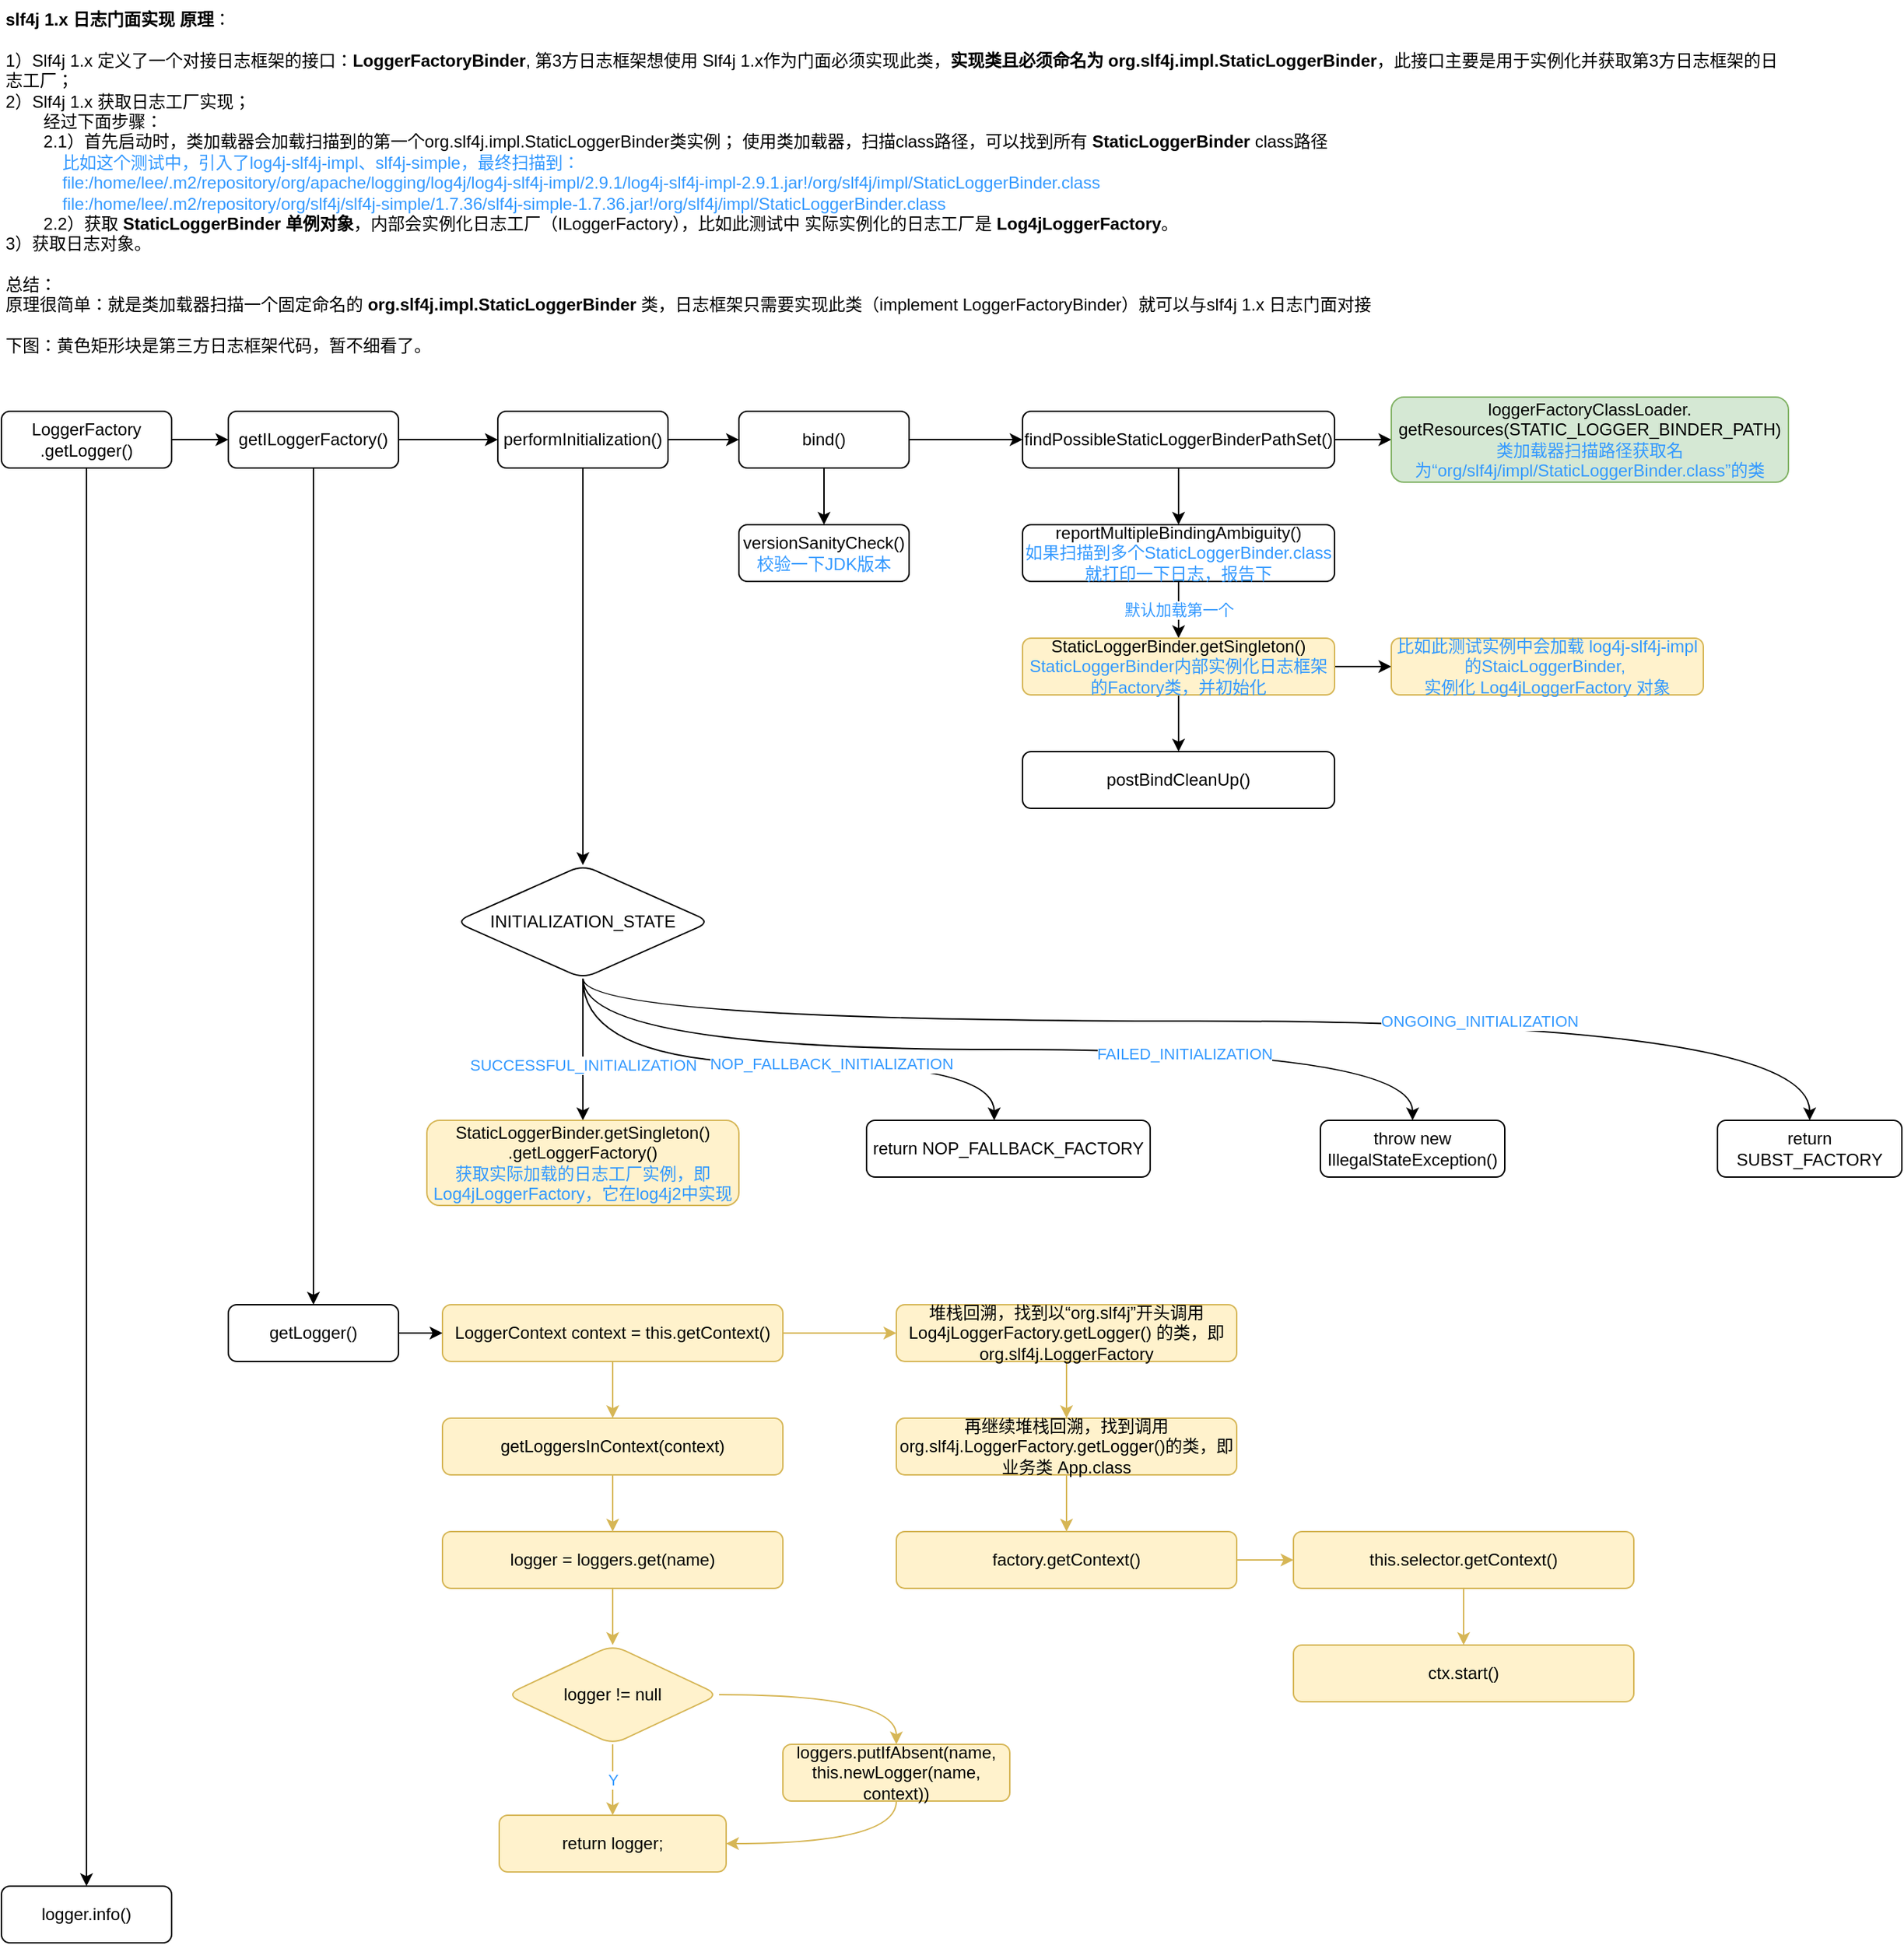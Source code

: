 <mxfile version="16.1.2" type="device"><diagram id="Uglb-Kuuv-U4i-pXOOdl" name="第 1 页"><mxGraphModel dx="1220" dy="766" grid="1" gridSize="10" guides="1" tooltips="1" connect="1" arrows="1" fold="1" page="1" pageScale="1" pageWidth="827" pageHeight="1169" math="0" shadow="0"><root><mxCell id="0"/><mxCell id="1" parent="0"/><mxCell id="G476fMDqaVRyCabVzG4g-5" value="" style="edgeStyle=orthogonalEdgeStyle;rounded=0;orthogonalLoop=1;jettySize=auto;html=1;" parent="1" source="G476fMDqaVRyCabVzG4g-1" target="G476fMDqaVRyCabVzG4g-4" edge="1"><mxGeometry relative="1" as="geometry"/></mxCell><mxCell id="G476fMDqaVRyCabVzG4g-56" value="" style="edgeStyle=orthogonalEdgeStyle;curved=1;orthogonalLoop=1;jettySize=auto;html=1;fontColor=#3399FF;" parent="1" source="G476fMDqaVRyCabVzG4g-1" target="G476fMDqaVRyCabVzG4g-55" edge="1"><mxGeometry relative="1" as="geometry"/></mxCell><mxCell id="G476fMDqaVRyCabVzG4g-1" value="LoggerFactory&lt;br&gt;.getLogger()" style="rounded=1;whiteSpace=wrap;html=1;" parent="1" vertex="1"><mxGeometry x="79" y="330" width="120" height="40" as="geometry"/></mxCell><mxCell id="G476fMDqaVRyCabVzG4g-7" value="" style="edgeStyle=orthogonalEdgeStyle;rounded=0;orthogonalLoop=1;jettySize=auto;html=1;" parent="1" source="G476fMDqaVRyCabVzG4g-4" target="G476fMDqaVRyCabVzG4g-6" edge="1"><mxGeometry relative="1" as="geometry"/></mxCell><mxCell id="QIkWPBV44QaK43MOGKpH-3" value="" style="edgeStyle=orthogonalEdgeStyle;rounded=0;orthogonalLoop=1;jettySize=auto;html=1;fontColor=#3399FF;" edge="1" parent="1" source="G476fMDqaVRyCabVzG4g-4" target="QIkWPBV44QaK43MOGKpH-2"><mxGeometry relative="1" as="geometry"/></mxCell><mxCell id="G476fMDqaVRyCabVzG4g-4" value="getILoggerFactory()" style="rounded=1;whiteSpace=wrap;html=1;" parent="1" vertex="1"><mxGeometry x="239" y="330" width="120" height="40" as="geometry"/></mxCell><mxCell id="G476fMDqaVRyCabVzG4g-12" value="" style="edgeStyle=orthogonalEdgeStyle;rounded=0;orthogonalLoop=1;jettySize=auto;html=1;" parent="1" source="G476fMDqaVRyCabVzG4g-6" target="G476fMDqaVRyCabVzG4g-11" edge="1"><mxGeometry relative="1" as="geometry"/></mxCell><mxCell id="WdpYKe4MlO8m1BIZu_K2-1" style="edgeStyle=orthogonalEdgeStyle;orthogonalLoop=1;jettySize=auto;html=1;exitX=0.5;exitY=1;exitDx=0;exitDy=0;fontColor=#3399FF;curved=1;" parent="1" source="G476fMDqaVRyCabVzG4g-6" target="G476fMDqaVRyCabVzG4g-9" edge="1"><mxGeometry relative="1" as="geometry"/></mxCell><mxCell id="G476fMDqaVRyCabVzG4g-6" value="performInitialization()" style="rounded=1;whiteSpace=wrap;html=1;" parent="1" vertex="1"><mxGeometry x="429" y="330" width="120" height="40" as="geometry"/></mxCell><mxCell id="G476fMDqaVRyCabVzG4g-31" value="SUCCESSFUL_INITIALIZATION" style="edgeStyle=orthogonalEdgeStyle;curved=1;orthogonalLoop=1;jettySize=auto;html=1;exitX=0.5;exitY=1;exitDx=0;exitDy=0;entryX=0.5;entryY=0;entryDx=0;entryDy=0;fontColor=#3399FF;" parent="1" source="G476fMDqaVRyCabVzG4g-9" target="G476fMDqaVRyCabVzG4g-29" edge="1"><mxGeometry x="0.218" relative="1" as="geometry"><mxPoint as="offset"/></mxGeometry></mxCell><mxCell id="G476fMDqaVRyCabVzG4g-33" value="NOP_FALLBACK_INITIALIZATION" style="edgeStyle=orthogonalEdgeStyle;curved=1;orthogonalLoop=1;jettySize=auto;html=1;exitX=0.5;exitY=1;exitDx=0;exitDy=0;fontColor=#3399FF;" parent="1" source="G476fMDqaVRyCabVzG4g-9" target="G476fMDqaVRyCabVzG4g-32" edge="1"><mxGeometry x="0.209" relative="1" as="geometry"><Array as="points"><mxPoint x="489" y="790"/><mxPoint x="779" y="790"/></Array><mxPoint x="-1" as="offset"/></mxGeometry></mxCell><mxCell id="G476fMDqaVRyCabVzG4g-35" style="edgeStyle=orthogonalEdgeStyle;curved=1;orthogonalLoop=1;jettySize=auto;html=1;exitX=0.5;exitY=1;exitDx=0;exitDy=0;entryX=0.5;entryY=0;entryDx=0;entryDy=0;fontColor=#3399FF;" parent="1" source="G476fMDqaVRyCabVzG4g-9" target="G476fMDqaVRyCabVzG4g-34" edge="1"><mxGeometry relative="1" as="geometry"><Array as="points"><mxPoint x="489" y="780"/><mxPoint x="1074" y="780"/></Array></mxGeometry></mxCell><mxCell id="G476fMDqaVRyCabVzG4g-37" value="FAILED_INITIALIZATION" style="edgeLabel;html=1;align=center;verticalAlign=middle;resizable=0;points=[];fontColor=#3399FF;" parent="G476fMDqaVRyCabVzG4g-35" vertex="1" connectable="0"><mxGeometry x="0.384" y="-3" relative="1" as="geometry"><mxPoint as="offset"/></mxGeometry></mxCell><mxCell id="G476fMDqaVRyCabVzG4g-39" style="edgeStyle=orthogonalEdgeStyle;curved=1;orthogonalLoop=1;jettySize=auto;html=1;exitX=0.5;exitY=1;exitDx=0;exitDy=0;entryX=0.5;entryY=0;entryDx=0;entryDy=0;fontColor=#3399FF;" parent="1" source="G476fMDqaVRyCabVzG4g-9" target="G476fMDqaVRyCabVzG4g-38" edge="1"><mxGeometry relative="1" as="geometry"><Array as="points"><mxPoint x="489" y="760"/><mxPoint x="1354" y="760"/></Array></mxGeometry></mxCell><mxCell id="G476fMDqaVRyCabVzG4g-40" value="ONGOING_INITIALIZATION" style="edgeLabel;html=1;align=center;verticalAlign=middle;resizable=0;points=[];fontColor=#3399FF;" parent="G476fMDqaVRyCabVzG4g-39" vertex="1" connectable="0"><mxGeometry x="0.371" relative="1" as="geometry"><mxPoint as="offset"/></mxGeometry></mxCell><mxCell id="G476fMDqaVRyCabVzG4g-9" value="INITIALIZATION_STATE" style="rhombus;whiteSpace=wrap;html=1;rounded=1;" parent="1" vertex="1"><mxGeometry x="399" y="650" width="180" height="80" as="geometry"/></mxCell><mxCell id="G476fMDqaVRyCabVzG4g-14" value="" style="edgeStyle=orthogonalEdgeStyle;rounded=0;orthogonalLoop=1;jettySize=auto;html=1;" parent="1" source="G476fMDqaVRyCabVzG4g-11" target="G476fMDqaVRyCabVzG4g-13" edge="1"><mxGeometry relative="1" as="geometry"/></mxCell><mxCell id="G476fMDqaVRyCabVzG4g-26" value="" style="edgeStyle=orthogonalEdgeStyle;rounded=0;orthogonalLoop=1;jettySize=auto;html=1;fontColor=#3399FF;" parent="1" source="G476fMDqaVRyCabVzG4g-11" target="G476fMDqaVRyCabVzG4g-25" edge="1"><mxGeometry relative="1" as="geometry"/></mxCell><mxCell id="G476fMDqaVRyCabVzG4g-11" value="bind()" style="rounded=1;whiteSpace=wrap;html=1;" parent="1" vertex="1"><mxGeometry x="599" y="330" width="120" height="40" as="geometry"/></mxCell><mxCell id="G476fMDqaVRyCabVzG4g-16" value="" style="edgeStyle=orthogonalEdgeStyle;rounded=0;orthogonalLoop=1;jettySize=auto;html=1;" parent="1" source="G476fMDqaVRyCabVzG4g-13" target="G476fMDqaVRyCabVzG4g-15" edge="1"><mxGeometry relative="1" as="geometry"/></mxCell><mxCell id="G476fMDqaVRyCabVzG4g-18" value="" style="edgeStyle=orthogonalEdgeStyle;rounded=0;orthogonalLoop=1;jettySize=auto;html=1;fontColor=#3399FF;" parent="1" source="G476fMDqaVRyCabVzG4g-13" target="G476fMDqaVRyCabVzG4g-17" edge="1"><mxGeometry relative="1" as="geometry"/></mxCell><mxCell id="G476fMDqaVRyCabVzG4g-13" value="findPossibleStaticLoggerBinderPathSet()" style="rounded=1;whiteSpace=wrap;html=1;" parent="1" vertex="1"><mxGeometry x="799" y="330" width="220" height="40" as="geometry"/></mxCell><mxCell id="G476fMDqaVRyCabVzG4g-15" value="loggerFactoryClassLoader.&lt;br&gt;getResources(STATIC_LOGGER_BINDER_PATH)&lt;br&gt;&lt;font color=&quot;#3399ff&quot;&gt;类加载器扫描路径获取名为“org/slf4j/impl/StaticLoggerBinder.class”的类&lt;/font&gt;" style="rounded=1;whiteSpace=wrap;html=1;fillColor=#d5e8d4;strokeColor=#82b366;" parent="1" vertex="1"><mxGeometry x="1059" y="320" width="280" height="60" as="geometry"/></mxCell><mxCell id="G476fMDqaVRyCabVzG4g-20" value="默认加载第一个" style="edgeStyle=orthogonalEdgeStyle;rounded=0;orthogonalLoop=1;jettySize=auto;html=1;fontColor=#3399FF;" parent="1" source="G476fMDqaVRyCabVzG4g-17" target="G476fMDqaVRyCabVzG4g-19" edge="1"><mxGeometry relative="1" as="geometry"/></mxCell><mxCell id="G476fMDqaVRyCabVzG4g-17" value="reportMultipleBindingAmbiguity()&lt;br&gt;&lt;font color=&quot;#3399ff&quot;&gt;如果扫描到多个StaticLoggerBinder.class就打印一下日志，报告下&lt;/font&gt;" style="rounded=1;whiteSpace=wrap;html=1;" parent="1" vertex="1"><mxGeometry x="799" y="410" width="220" height="40" as="geometry"/></mxCell><mxCell id="G476fMDqaVRyCabVzG4g-22" value="" style="edgeStyle=orthogonalEdgeStyle;rounded=0;orthogonalLoop=1;jettySize=auto;html=1;fontColor=#3399FF;" parent="1" source="G476fMDqaVRyCabVzG4g-19" target="G476fMDqaVRyCabVzG4g-21" edge="1"><mxGeometry relative="1" as="geometry"/></mxCell><mxCell id="G476fMDqaVRyCabVzG4g-24" value="" style="edgeStyle=orthogonalEdgeStyle;rounded=0;orthogonalLoop=1;jettySize=auto;html=1;fontColor=#3399FF;" parent="1" source="G476fMDqaVRyCabVzG4g-19" target="G476fMDqaVRyCabVzG4g-23" edge="1"><mxGeometry relative="1" as="geometry"/></mxCell><mxCell id="G476fMDqaVRyCabVzG4g-19" value="StaticLoggerBinder.getSingleton()&lt;br&gt;&lt;font color=&quot;#3399ff&quot;&gt;StaticLoggerBinder内部实例化日志框架的Factory类，并初始化&lt;/font&gt;" style="rounded=1;whiteSpace=wrap;html=1;fillColor=#fff2cc;strokeColor=#d6b656;" parent="1" vertex="1"><mxGeometry x="799" y="490" width="220" height="40" as="geometry"/></mxCell><mxCell id="G476fMDqaVRyCabVzG4g-21" value="&lt;font color=&quot;#3399ff&quot;&gt;比如此测试实例中会加载 log4j-slf4j-impl 的StaicLoggerBinder,&amp;nbsp;&lt;br&gt;实例化&amp;nbsp;Log4jLoggerFactory 对象&lt;/font&gt;" style="rounded=1;whiteSpace=wrap;html=1;fillColor=#fff2cc;strokeColor=#d6b656;" parent="1" vertex="1"><mxGeometry x="1059" y="490" width="220" height="40" as="geometry"/></mxCell><mxCell id="G476fMDqaVRyCabVzG4g-23" value="postBindCleanUp()" style="rounded=1;whiteSpace=wrap;html=1;" parent="1" vertex="1"><mxGeometry x="799" y="570" width="220" height="40" as="geometry"/></mxCell><mxCell id="G476fMDqaVRyCabVzG4g-25" value="versionSanityCheck()&lt;br&gt;&lt;font color=&quot;#3399ff&quot;&gt;校验一下JDK版本&lt;/font&gt;" style="rounded=1;whiteSpace=wrap;html=1;" parent="1" vertex="1"><mxGeometry x="599" y="410" width="120" height="40" as="geometry"/></mxCell><mxCell id="G476fMDqaVRyCabVzG4g-29" value="StaticLoggerBinder.getSingleton()&lt;br&gt;.getLoggerFactory()&lt;br&gt;&lt;font color=&quot;#3399ff&quot;&gt;获取实际加载的日志工厂实例，即 Log4jLoggerFactory，它在log4j2中实现&lt;/font&gt;" style="rounded=1;whiteSpace=wrap;html=1;fillColor=#fff2cc;strokeColor=#d6b656;" parent="1" vertex="1"><mxGeometry x="379" y="830" width="220" height="60" as="geometry"/></mxCell><mxCell id="G476fMDqaVRyCabVzG4g-32" value="return&amp;nbsp;NOP_FALLBACK_FACTORY" style="rounded=1;whiteSpace=wrap;html=1;" parent="1" vertex="1"><mxGeometry x="689" y="830" width="200" height="40" as="geometry"/></mxCell><mxCell id="G476fMDqaVRyCabVzG4g-34" value="throw new IllegalStateException()" style="rounded=1;whiteSpace=wrap;html=1;" parent="1" vertex="1"><mxGeometry x="1009" y="830" width="130" height="40" as="geometry"/></mxCell><mxCell id="G476fMDqaVRyCabVzG4g-38" value="return SUBST_FACTORY" style="rounded=1;whiteSpace=wrap;html=1;" parent="1" vertex="1"><mxGeometry x="1289" y="830" width="130" height="40" as="geometry"/></mxCell><mxCell id="G476fMDqaVRyCabVzG4g-44" value="" style="edgeStyle=orthogonalEdgeStyle;curved=1;orthogonalLoop=1;jettySize=auto;html=1;fontColor=#3399FF;fillColor=#fff2cc;strokeColor=#d6b656;" parent="1" source="G476fMDqaVRyCabVzG4g-41" target="G476fMDqaVRyCabVzG4g-43" edge="1"><mxGeometry relative="1" as="geometry"/></mxCell><mxCell id="G476fMDqaVRyCabVzG4g-58" value="" style="edgeStyle=orthogonalEdgeStyle;curved=1;orthogonalLoop=1;jettySize=auto;html=1;fontColor=#3399FF;fillColor=#fff2cc;strokeColor=#d6b656;" parent="1" source="G476fMDqaVRyCabVzG4g-41" target="G476fMDqaVRyCabVzG4g-57" edge="1"><mxGeometry relative="1" as="geometry"/></mxCell><mxCell id="G476fMDqaVRyCabVzG4g-41" value="LoggerContext context = this.getContext()" style="rounded=1;whiteSpace=wrap;html=1;fillColor=#fff2cc;strokeColor=#d6b656;" parent="1" vertex="1"><mxGeometry x="390" y="960" width="240" height="40" as="geometry"/></mxCell><mxCell id="G476fMDqaVRyCabVzG4g-46" value="" style="edgeStyle=orthogonalEdgeStyle;curved=1;orthogonalLoop=1;jettySize=auto;html=1;fontColor=#3399FF;fillColor=#fff2cc;strokeColor=#d6b656;" parent="1" source="G476fMDqaVRyCabVzG4g-43" target="G476fMDqaVRyCabVzG4g-45" edge="1"><mxGeometry relative="1" as="geometry"/></mxCell><mxCell id="G476fMDqaVRyCabVzG4g-43" value="getLoggersInContext(context)" style="rounded=1;whiteSpace=wrap;html=1;fillColor=#fff2cc;strokeColor=#d6b656;" parent="1" vertex="1"><mxGeometry x="390" y="1040" width="240" height="40" as="geometry"/></mxCell><mxCell id="G476fMDqaVRyCabVzG4g-48" value="" style="edgeStyle=orthogonalEdgeStyle;curved=1;orthogonalLoop=1;jettySize=auto;html=1;fontColor=#3399FF;fillColor=#fff2cc;strokeColor=#d6b656;" parent="1" source="G476fMDqaVRyCabVzG4g-45" target="G476fMDqaVRyCabVzG4g-47" edge="1"><mxGeometry relative="1" as="geometry"/></mxCell><mxCell id="G476fMDqaVRyCabVzG4g-45" value="logger = loggers.get(name)" style="rounded=1;whiteSpace=wrap;html=1;fillColor=#fff2cc;strokeColor=#d6b656;" parent="1" vertex="1"><mxGeometry x="390" y="1120" width="240" height="40" as="geometry"/></mxCell><mxCell id="G476fMDqaVRyCabVzG4g-50" value="Y" style="edgeStyle=orthogonalEdgeStyle;curved=1;orthogonalLoop=1;jettySize=auto;html=1;fontColor=#3399FF;fillColor=#fff2cc;strokeColor=#d6b656;" parent="1" source="G476fMDqaVRyCabVzG4g-47" target="G476fMDqaVRyCabVzG4g-49" edge="1"><mxGeometry relative="1" as="geometry"/></mxCell><mxCell id="G476fMDqaVRyCabVzG4g-53" style="edgeStyle=orthogonalEdgeStyle;curved=1;orthogonalLoop=1;jettySize=auto;html=1;exitX=1;exitY=0.5;exitDx=0;exitDy=0;entryX=0.5;entryY=0;entryDx=0;entryDy=0;fontColor=#3399FF;fillColor=#fff2cc;strokeColor=#d6b656;" parent="1" source="G476fMDqaVRyCabVzG4g-47" target="G476fMDqaVRyCabVzG4g-52" edge="1"><mxGeometry relative="1" as="geometry"/></mxCell><mxCell id="G476fMDqaVRyCabVzG4g-47" value="logger != null" style="rhombus;whiteSpace=wrap;html=1;rounded=1;fillColor=#fff2cc;strokeColor=#d6b656;" parent="1" vertex="1"><mxGeometry x="435" y="1200" width="150" height="70" as="geometry"/></mxCell><mxCell id="G476fMDqaVRyCabVzG4g-49" value="return logger;" style="whiteSpace=wrap;html=1;rounded=1;fillColor=#fff2cc;strokeColor=#d6b656;" parent="1" vertex="1"><mxGeometry x="430" y="1320" width="160" height="40" as="geometry"/></mxCell><mxCell id="G476fMDqaVRyCabVzG4g-54" style="edgeStyle=orthogonalEdgeStyle;curved=1;orthogonalLoop=1;jettySize=auto;html=1;exitX=0.5;exitY=1;exitDx=0;exitDy=0;entryX=1;entryY=0.5;entryDx=0;entryDy=0;fontColor=#3399FF;fillColor=#fff2cc;strokeColor=#d6b656;" parent="1" source="G476fMDqaVRyCabVzG4g-52" target="G476fMDqaVRyCabVzG4g-49" edge="1"><mxGeometry relative="1" as="geometry"/></mxCell><mxCell id="G476fMDqaVRyCabVzG4g-52" value="loggers.putIfAbsent(name, this.newLogger(name, context))" style="whiteSpace=wrap;html=1;rounded=1;fillColor=#fff2cc;strokeColor=#d6b656;" parent="1" vertex="1"><mxGeometry x="630" y="1270" width="160" height="40" as="geometry"/></mxCell><mxCell id="G476fMDqaVRyCabVzG4g-55" value="logger.info()" style="rounded=1;whiteSpace=wrap;html=1;" parent="1" vertex="1"><mxGeometry x="79" y="1370" width="120" height="40" as="geometry"/></mxCell><mxCell id="G476fMDqaVRyCabVzG4g-60" value="" style="edgeStyle=orthogonalEdgeStyle;curved=1;orthogonalLoop=1;jettySize=auto;html=1;fontColor=#3399FF;fillColor=#fff2cc;strokeColor=#d6b656;" parent="1" source="G476fMDqaVRyCabVzG4g-57" target="G476fMDqaVRyCabVzG4g-59" edge="1"><mxGeometry relative="1" as="geometry"/></mxCell><mxCell id="G476fMDqaVRyCabVzG4g-57" value="堆栈回溯，找到以“org.slf4j”开头调用Log4jLoggerFactory.getLogger() 的类，即org.slf4j.LoggerFactory" style="rounded=1;whiteSpace=wrap;html=1;fillColor=#fff2cc;strokeColor=#d6b656;" parent="1" vertex="1"><mxGeometry x="710" y="960" width="240" height="40" as="geometry"/></mxCell><mxCell id="G476fMDqaVRyCabVzG4g-62" value="" style="edgeStyle=orthogonalEdgeStyle;curved=1;orthogonalLoop=1;jettySize=auto;html=1;fontColor=#3399FF;fillColor=#fff2cc;strokeColor=#d6b656;" parent="1" source="G476fMDqaVRyCabVzG4g-59" target="G476fMDqaVRyCabVzG4g-61" edge="1"><mxGeometry relative="1" as="geometry"/></mxCell><mxCell id="G476fMDqaVRyCabVzG4g-59" value="再继续堆栈回溯，找到调用org.slf4j.LoggerFactory.getLogger()的类，即业务类 App.class" style="rounded=1;whiteSpace=wrap;html=1;fillColor=#fff2cc;strokeColor=#d6b656;" parent="1" vertex="1"><mxGeometry x="710" y="1040" width="240" height="40" as="geometry"/></mxCell><mxCell id="G476fMDqaVRyCabVzG4g-64" value="" style="edgeStyle=orthogonalEdgeStyle;curved=1;orthogonalLoop=1;jettySize=auto;html=1;fontColor=#3399FF;fillColor=#fff2cc;strokeColor=#d6b656;" parent="1" source="G476fMDqaVRyCabVzG4g-61" target="G476fMDqaVRyCabVzG4g-63" edge="1"><mxGeometry relative="1" as="geometry"/></mxCell><mxCell id="G476fMDqaVRyCabVzG4g-61" value="factory.getContext()" style="rounded=1;whiteSpace=wrap;html=1;fillColor=#fff2cc;strokeColor=#d6b656;" parent="1" vertex="1"><mxGeometry x="710" y="1120" width="240" height="40" as="geometry"/></mxCell><mxCell id="G476fMDqaVRyCabVzG4g-66" value="" style="edgeStyle=orthogonalEdgeStyle;curved=1;orthogonalLoop=1;jettySize=auto;html=1;fontColor=#3399FF;fillColor=#fff2cc;strokeColor=#d6b656;" parent="1" source="G476fMDqaVRyCabVzG4g-63" target="G476fMDqaVRyCabVzG4g-65" edge="1"><mxGeometry relative="1" as="geometry"/></mxCell><mxCell id="G476fMDqaVRyCabVzG4g-63" value="this.selector.getContext()" style="rounded=1;whiteSpace=wrap;html=1;fillColor=#fff2cc;strokeColor=#d6b656;" parent="1" vertex="1"><mxGeometry x="990" y="1120" width="240" height="40" as="geometry"/></mxCell><mxCell id="G476fMDqaVRyCabVzG4g-65" value="ctx.start()" style="rounded=1;whiteSpace=wrap;html=1;fillColor=#fff2cc;strokeColor=#d6b656;" parent="1" vertex="1"><mxGeometry x="990" y="1200" width="240" height="40" as="geometry"/></mxCell><mxCell id="QIkWPBV44QaK43MOGKpH-1" value="&lt;b&gt;slf4j 1.x 日志门面实现 原理&lt;/b&gt;：&lt;br&gt;&lt;br&gt;&lt;span style=&quot;text-align: center&quot;&gt;1）Slf4j 1.x 定义了一个对接日志框架的接口：&lt;/span&gt;&lt;span style=&quot;text-align: center&quot;&gt;&lt;b&gt;LoggerFactoryBinder&lt;/b&gt;&lt;/span&gt;&lt;span style=&quot;text-align: center&quot;&gt;, 第3方日志框架想使用 Slf4j 1.x作为门面必须实现此类，&lt;b&gt;实现类且必须命名为 org.slf4j.impl.StaticLoggerBinder&lt;/b&gt;，此接口主要是用于实例化并获取第3方日志框架的日志工厂；&lt;br&gt;2）&lt;/span&gt;&lt;span style=&quot;text-align: center&quot;&gt;Slf4j 1.x 获取日志工厂实现&lt;/span&gt;&lt;span style=&quot;text-align: center&quot;&gt;；&lt;br&gt;&lt;span&gt;&#9;&lt;/span&gt;&lt;span&gt;&#9;&lt;/span&gt;&lt;span style=&quot;white-space: pre&quot;&gt;&#9;&lt;/span&gt;经过下面步骤：&lt;br&gt;&lt;span&gt;&lt;/span&gt;&lt;span&gt;&#9;&lt;/span&gt;&lt;span style=&quot;white-space: pre&quot;&gt;&#9;&lt;/span&gt;2.1）首先启动时，类加载器会加载扫描到的第一个org.slf4j.impl.StaticLoggerBinder类实例； 使用类加载器，扫描class路径，可以找到所有&amp;nbsp;&lt;/span&gt;&lt;b style=&quot;text-align: center&quot;&gt;StaticLoggerBinder &lt;/b&gt;&lt;span style=&quot;text-align: center&quot;&gt;class路径&lt;br&gt;&lt;span&gt;&#9;&lt;/span&gt;&lt;span&gt;&#9;&lt;/span&gt;&lt;span&gt;&#9;&lt;/span&gt;&lt;span&gt;&#9;&lt;/span&gt;&lt;/span&gt;&lt;blockquote style=&quot;margin: 0 0 0 40px ; border: none ; padding: 0px&quot;&gt;&lt;span style=&quot;text-align: center&quot;&gt;&lt;font color=&quot;#3399ff&quot;&gt;比如这个测试中，引入了log4j-slf4j-impl、slf4j-simple，最终扫描到：&lt;br&gt;&lt;/font&gt;&lt;/span&gt;&lt;font color=&quot;#3399ff&quot;&gt;&lt;span style=&quot;text-align: center&quot;&gt;file:/home/lee/.m2/repository/org/apache/logging/log4j/log4j-slf4j-impl/2.9.1/log4j-slf4j-impl-2.9.1.jar!/org/slf4j/impl/StaticLoggerBinder.class&lt;br&gt;&lt;/span&gt;&lt;/font&gt;&lt;font color=&quot;#3399ff&quot;&gt;&lt;span style=&quot;text-align: center&quot;&gt;file:/home/lee/.m2/repository/org/slf4j/slf4j-simple/1.7.36/slf4j-simple-1.7.36.jar!/org/slf4j/impl/StaticLoggerBinder.class&lt;br&gt;&lt;/span&gt;&lt;/font&gt;&lt;/blockquote&gt;&lt;span style=&quot;text-align: center&quot;&gt;&lt;span&gt;&#9;&lt;/span&gt;&amp;nbsp; &amp;nbsp; &amp;nbsp;&lt;span&gt;&#9;&lt;span style=&quot;white-space: pre&quot;&gt;&#9;&lt;/span&gt;&lt;/span&gt;2.2）获取&amp;nbsp;&lt;/span&gt;&lt;b style=&quot;text-align: center&quot;&gt;StaticLoggerBinder 单例对象&lt;/b&gt;&lt;span style=&quot;text-align: center&quot;&gt;，内部会实例化日志工厂（ILoggerFactory），比如此测试中 实际实例化的日志工厂是&amp;nbsp;&lt;/span&gt;&lt;span style=&quot;text-align: center&quot;&gt;&lt;b&gt;Log4jLoggerFactory&lt;/b&gt;。&lt;br&gt;3）获取日志对象。&lt;br&gt;&lt;br&gt;总结：&lt;br&gt;原理很简单：就是类加载器扫描一个固定命名的&amp;nbsp;&lt;/span&gt;&lt;b style=&quot;text-align: center&quot;&gt;org.slf4j.impl.StaticLoggerBinder &lt;/b&gt;&lt;span style=&quot;text-align: center&quot;&gt;类，日志框架只需要实现此类（implement LoggerFactoryBinder）就可以与slf4j 1.x 日志门面对接&lt;br&gt;&lt;/span&gt;&lt;span style=&quot;text-align: center&quot;&gt;&lt;br&gt;下图：黄色矩形块是第三方日志框架代码，暂不细看了。&lt;br&gt;&lt;br&gt;&lt;/span&gt;" style="text;html=1;strokeColor=none;fillColor=none;align=left;verticalAlign=top;whiteSpace=wrap;rounded=0;" vertex="1" parent="1"><mxGeometry x="80" y="40" width="1260" height="260" as="geometry"/></mxCell><mxCell id="QIkWPBV44QaK43MOGKpH-5" style="edgeStyle=orthogonalEdgeStyle;rounded=0;orthogonalLoop=1;jettySize=auto;html=1;exitX=1;exitY=0.5;exitDx=0;exitDy=0;entryX=0;entryY=0.5;entryDx=0;entryDy=0;fontColor=#3399FF;" edge="1" parent="1" source="QIkWPBV44QaK43MOGKpH-2" target="G476fMDqaVRyCabVzG4g-41"><mxGeometry relative="1" as="geometry"/></mxCell><mxCell id="QIkWPBV44QaK43MOGKpH-2" value="getLogger()" style="rounded=1;whiteSpace=wrap;html=1;" vertex="1" parent="1"><mxGeometry x="239" y="960" width="120" height="40" as="geometry"/></mxCell></root></mxGraphModel></diagram></mxfile>
